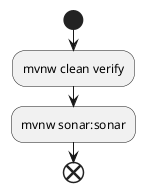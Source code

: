 @startuml
start
:mvnw clean verify;
:mvnw sonar:sonar;
end
@enduml

@startuml
start
fork
:mvnw clean verify;
fork again
:mvnw clean verify;
:mvnw sonar:sonar;
endfork
end
@enduml

@startuml
start
:mvnw clean verify;
fork
  :mvnw site;
fork again
  :mvnw sonar:sonar;
endfork
end
@enduml


@startuml
start
:mvnw clean verify;
:mvnw site;
:mvnw sonar:sonar;
end
@enduml


@startuml
start
fork
:mvnw clean verify;
:mvnw site;
fork again
:mvnw clean verify;
:mvnw sonar:sonar;
endfork
end
@enduml
